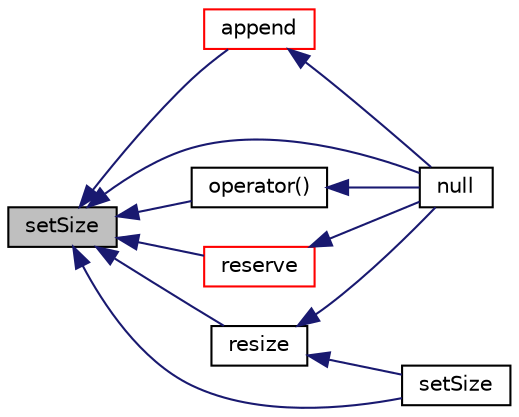 digraph "setSize"
{
  bgcolor="transparent";
  edge [fontname="Helvetica",fontsize="10",labelfontname="Helvetica",labelfontsize="10"];
  node [fontname="Helvetica",fontsize="10",shape=record];
  rankdir="LR";
  Node1 [label="setSize",height=0.2,width=0.4,color="black", fillcolor="grey75", style="filled", fontcolor="black"];
  Node1 -> Node2 [dir="back",color="midnightblue",fontsize="10",style="solid",fontname="Helvetica"];
  Node2 [label="append",height=0.2,width=0.4,color="red",URL="$a00608.html#a13502d5ef5b1f4dd51744972bd50c759",tooltip="Append an element at the end of the list. "];
  Node2 -> Node3 [dir="back",color="midnightblue",fontsize="10",style="solid",fontname="Helvetica"];
  Node3 [label="null",height=0.2,width=0.4,color="black",URL="$a00608.html#a455b1da3da583022305655c014bcf248",tooltip="Return a null field. "];
  Node1 -> Node3 [dir="back",color="midnightblue",fontsize="10",style="solid",fontname="Helvetica"];
  Node1 -> Node4 [dir="back",color="midnightblue",fontsize="10",style="solid",fontname="Helvetica"];
  Node4 [label="operator()",height=0.2,width=0.4,color="black",URL="$a00608.html#abc568a2446cac8e868a0e2f42b561d08",tooltip="Return non-const access to an element, resizing list if. "];
  Node4 -> Node3 [dir="back",color="midnightblue",fontsize="10",style="solid",fontname="Helvetica"];
  Node1 -> Node5 [dir="back",color="midnightblue",fontsize="10",style="solid",fontname="Helvetica"];
  Node5 [label="reserve",height=0.2,width=0.4,color="red",URL="$a00608.html#a7294bcb6d8983466db362b4acf6e72ec",tooltip="Reserve allocation space for at least this size. "];
  Node5 -> Node3 [dir="back",color="midnightblue",fontsize="10",style="solid",fontname="Helvetica"];
  Node1 -> Node6 [dir="back",color="midnightblue",fontsize="10",style="solid",fontname="Helvetica"];
  Node6 [label="resize",height=0.2,width=0.4,color="black",URL="$a00608.html#a4eb7a78f8b52136a8668d0e785dace04",tooltip="Alter the addressed list size. "];
  Node6 -> Node3 [dir="back",color="midnightblue",fontsize="10",style="solid",fontname="Helvetica"];
  Node6 -> Node7 [dir="back",color="midnightblue",fontsize="10",style="solid",fontname="Helvetica"];
  Node7 [label="setSize",height=0.2,width=0.4,color="black",URL="$a00608.html#a3e1ba8cbd7f1301a31141b5ec3d97eae",tooltip="Alter the addressed list size and fill new space with a. "];
  Node1 -> Node7 [dir="back",color="midnightblue",fontsize="10",style="solid",fontname="Helvetica"];
}
